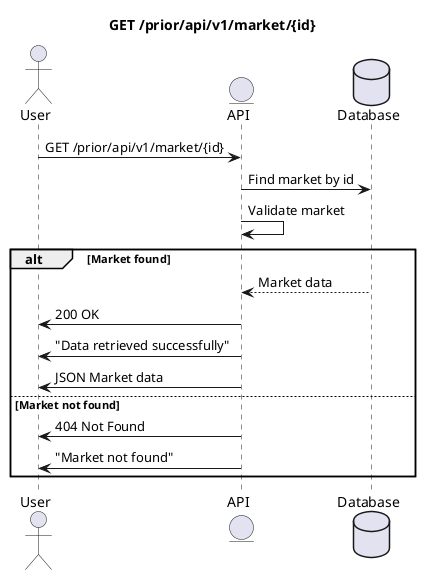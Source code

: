 @startuml
'https://plantuml.com/sequence-diagram

title GET /prior/api/v1/market/{id}

actor User as u
entity API as a
database Database as d

u->a : GET /prior/api/v1/market/{id}
a->d: Find market by id
a->a : Validate market

alt Market found
    d-->a : Market data
    a->u : 200 OK
    a->u : "Data retrieved successfully"
    a->u : JSON Market data
else Market not found
    a->u : 404 Not Found
    a->u : "Market not found"
end

@enduml